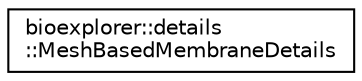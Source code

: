 digraph "Graphical Class Hierarchy"
{
 // LATEX_PDF_SIZE
  edge [fontname="Helvetica",fontsize="10",labelfontname="Helvetica",labelfontsize="10"];
  node [fontname="Helvetica",fontsize="10",shape=record];
  rankdir="LR";
  Node0 [label="bioexplorer::details\l::MeshBasedMembraneDetails",height=0.2,width=0.4,color="black", fillcolor="white", style="filled",URL="$da/d3c/structbioexplorer_1_1details_1_1MeshBasedMembraneDetails.html",tooltip="Data structure describing a mesh-based membrane based on the shape of a mesh."];
}
